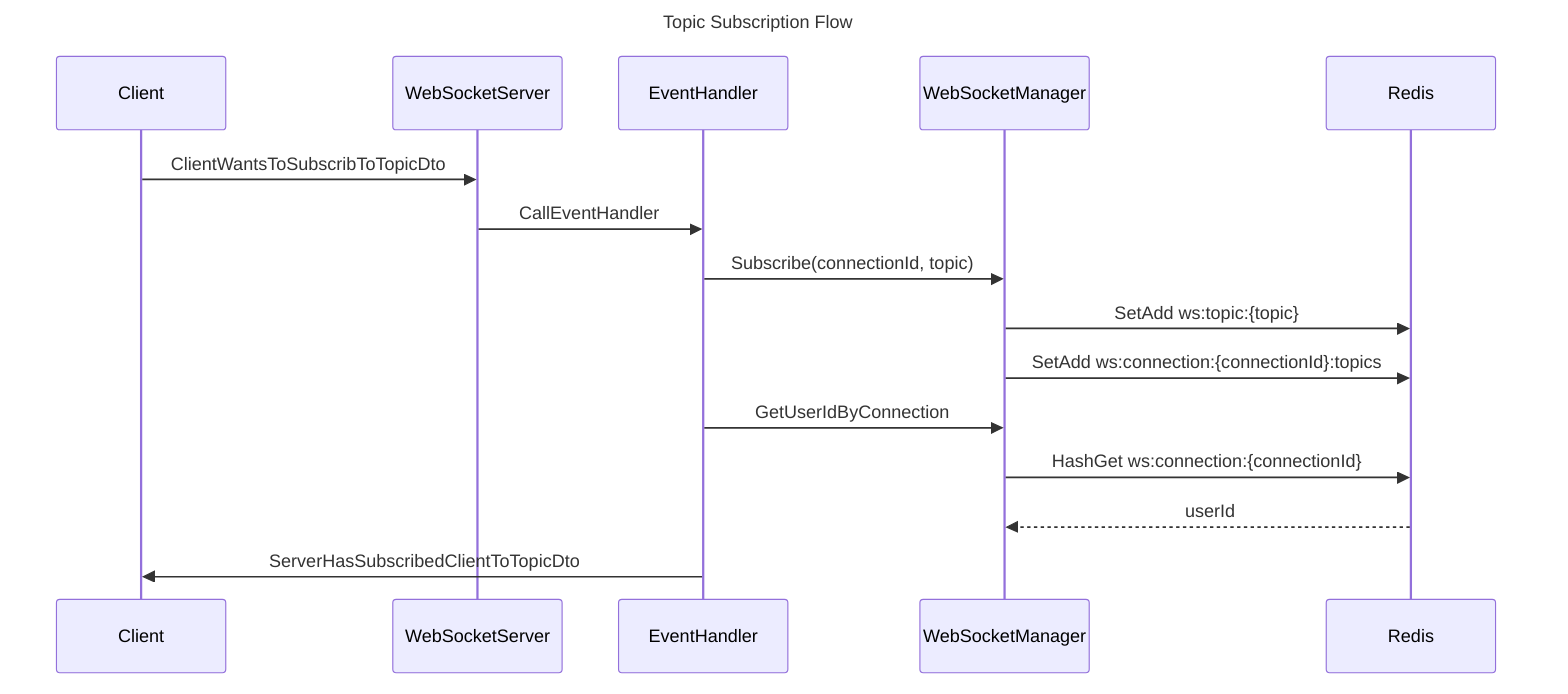 sequenceDiagram
    title Topic Subscription Flow
    participant Client
    participant WebSocketServer
    participant EventHandler
    participant WebSocketManager
    participant Redis

    Client->>WebSocketServer: ClientWantsToSubscribToTopicDto
    WebSocketServer->>EventHandler: CallEventHandler
    EventHandler->>WebSocketManager: Subscribe(connectionId, topic)
    WebSocketManager->>Redis: SetAdd ws:topic:{topic}
    WebSocketManager->>Redis: SetAdd ws:connection:{connectionId}:topics
    EventHandler->>WebSocketManager: GetUserIdByConnection
    WebSocketManager->>Redis: HashGet ws:connection:{connectionId}
    Redis-->>WebSocketManager: userId
    EventHandler->>Client: ServerHasSubscribedClientToTopicDto